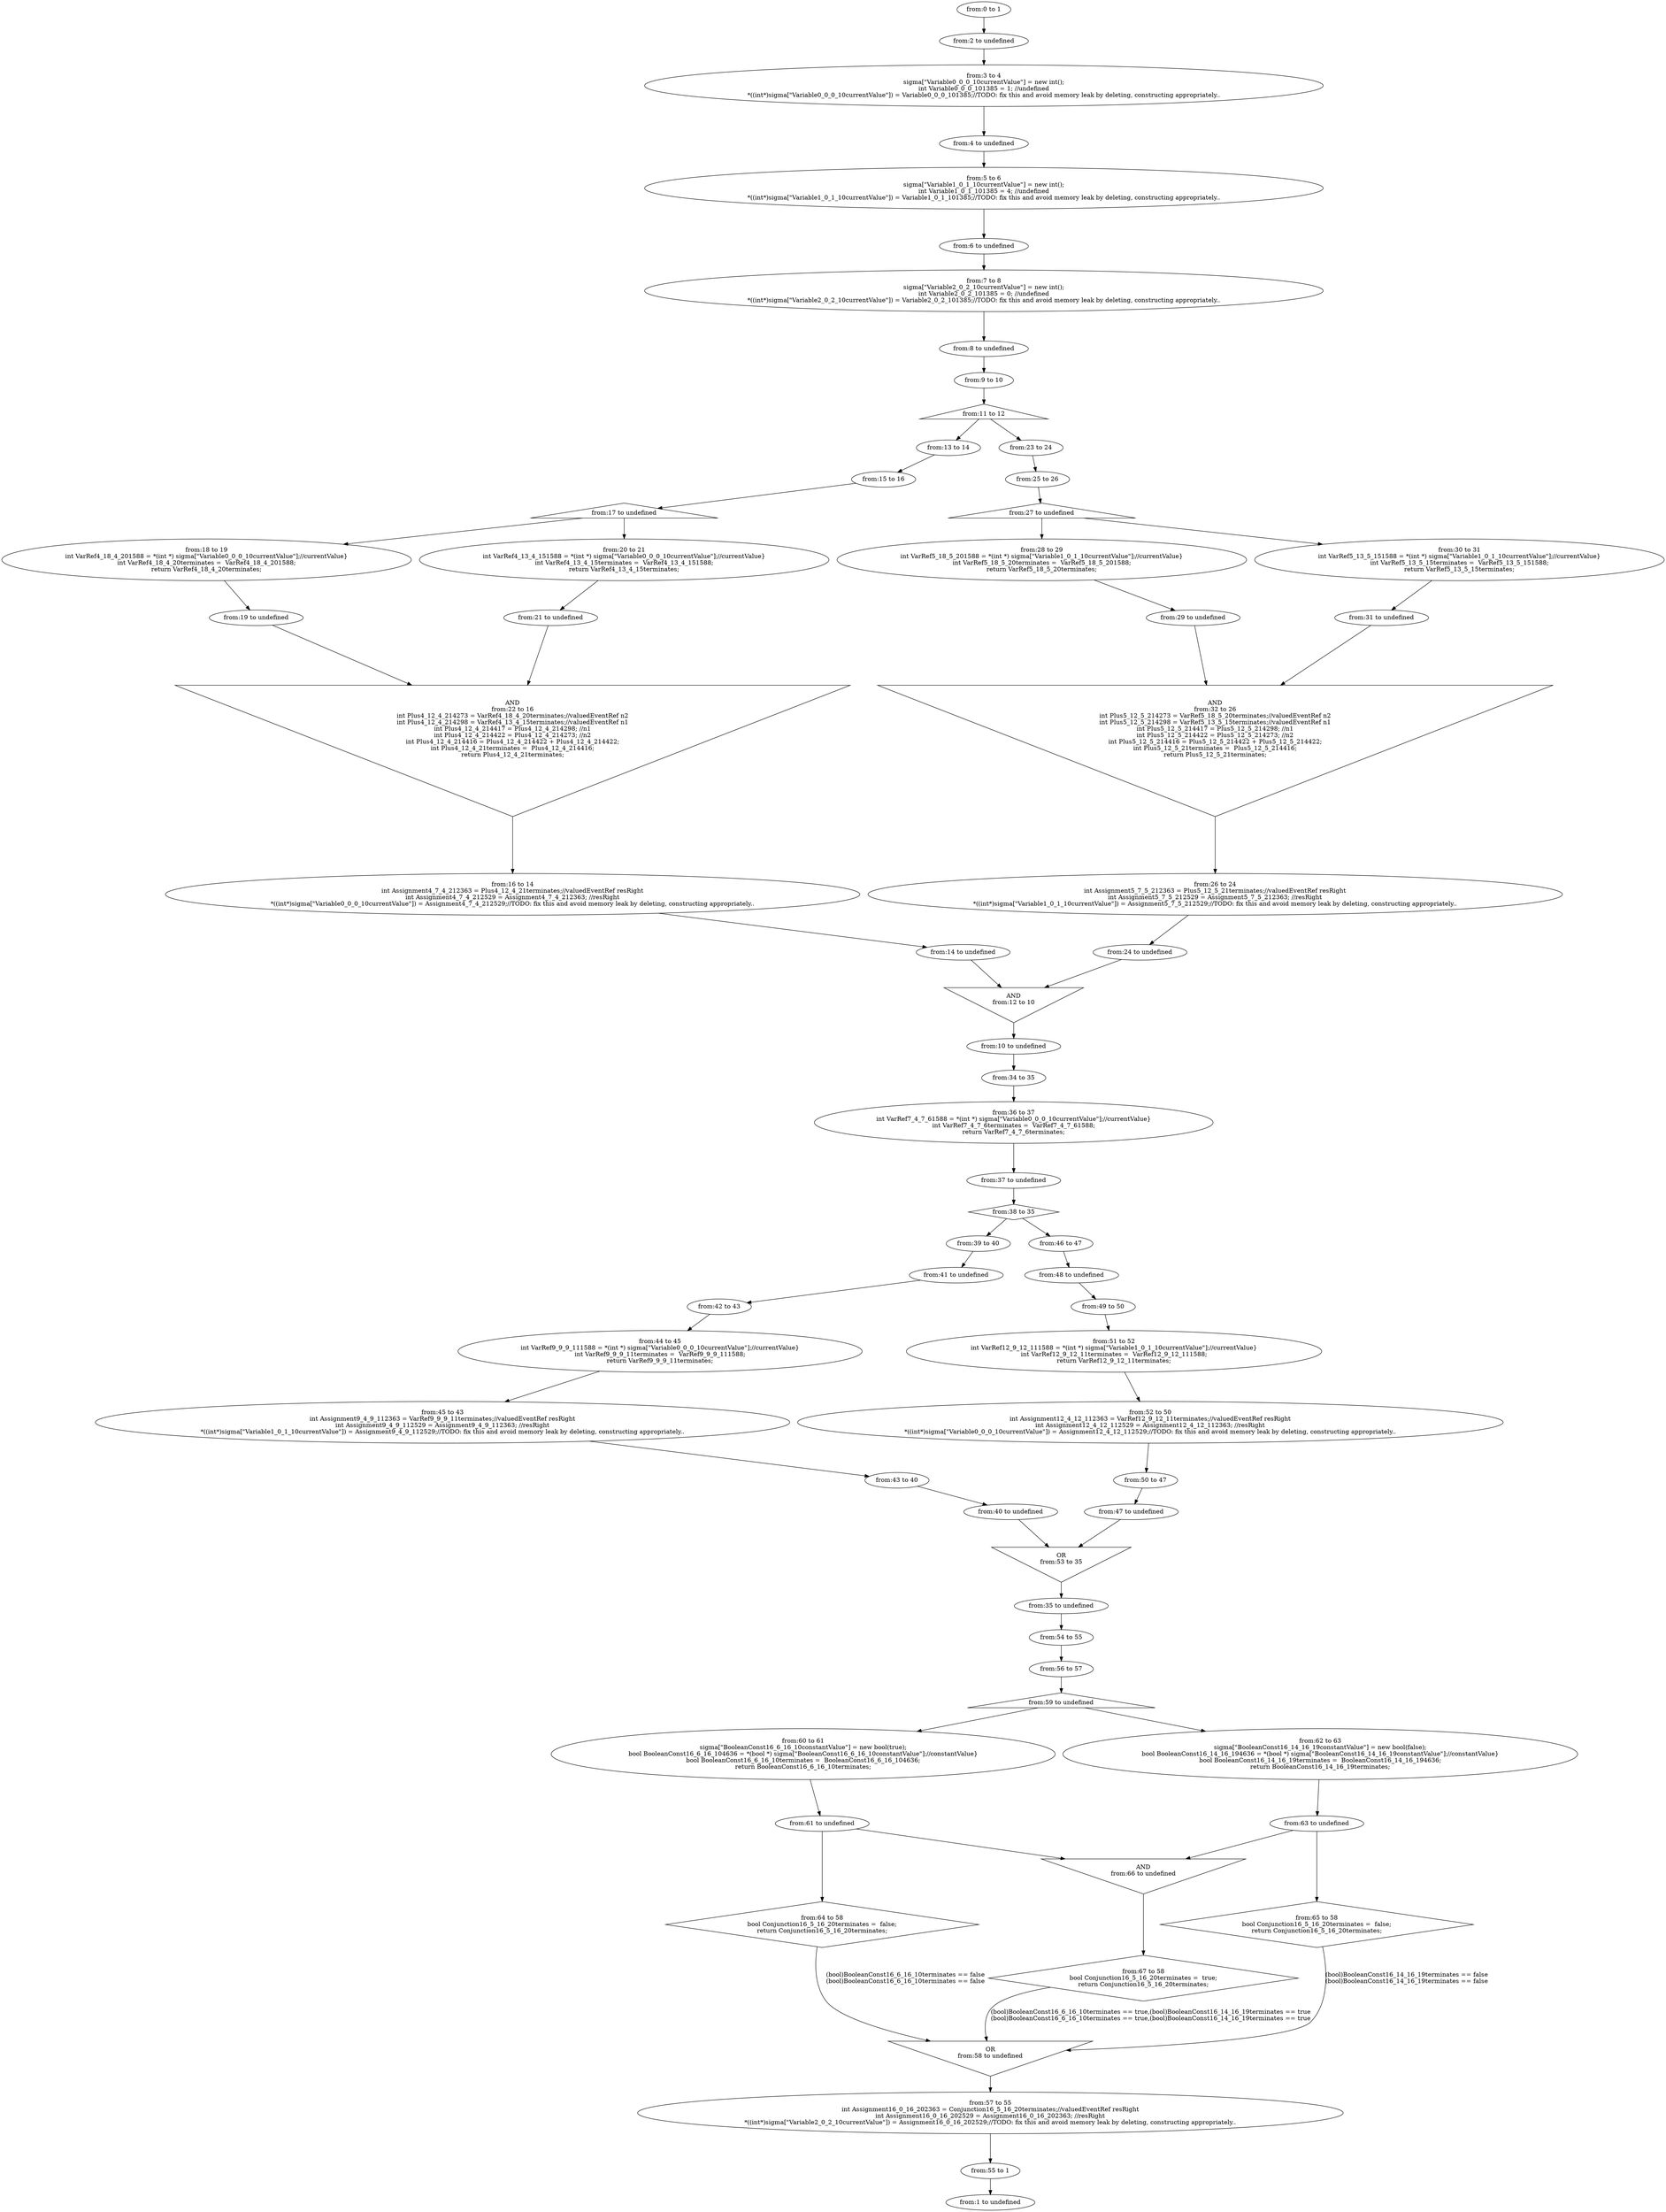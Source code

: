 digraph G {
  "0" [label="from:0 to 1
" shape="ellipse"];
  "1" [label="from:1 to undefined
" shape="ellipse"];
  "2" [label="from:2 to undefined
" shape="ellipse"];
  "3" [label="from:3 to 4
sigma[\"Variable0_0_0_10currentValue\"] = new int();
int Variable0_0_0_101385 = 1; //undefined
*((int*)sigma[\"Variable0_0_0_10currentValue\"]) = Variable0_0_0_101385;//TODO: fix this and avoid memory leak by deleting, constructing appropriately.." shape="ellipse"];
  "4" [label="from:4 to undefined
" shape="ellipse"];
  "5" [label="from:5 to 6
sigma[\"Variable1_0_1_10currentValue\"] = new int();
int Variable1_0_1_101385 = 4; //undefined
*((int*)sigma[\"Variable1_0_1_10currentValue\"]) = Variable1_0_1_101385;//TODO: fix this and avoid memory leak by deleting, constructing appropriately.." shape="ellipse"];
  "6" [label="from:6 to undefined
" shape="ellipse"];
  "7" [label="from:7 to 8
sigma[\"Variable2_0_2_10currentValue\"] = new int();
int Variable2_0_2_101385 = 0; //undefined
*((int*)sigma[\"Variable2_0_2_10currentValue\"]) = Variable2_0_2_101385;//TODO: fix this and avoid memory leak by deleting, constructing appropriately.." shape="ellipse"];
  "8" [label="from:8 to undefined
" shape="ellipse"];
  "9" [label="from:9 to 10
" shape="ellipse"];
  "10" [label="from:10 to undefined
" shape="ellipse"];
  "11" [label="from:11 to 12
" shape="triangle"];
  "12" [label="AND
from:12 to 10
" shape="invtriangle"];
  "13" [label="from:13 to 14
" shape="ellipse"];
  "14" [label="from:14 to undefined
" shape="ellipse"];
  "15" [label="from:15 to 16
" shape="ellipse"];
  "16" [label="from:16 to 14
int Assignment4_7_4_212363 = Plus4_12_4_21terminates;//valuedEventRef resRight
int Assignment4_7_4_212529 = Assignment4_7_4_212363; //resRight
*((int*)sigma[\"Variable0_0_0_10currentValue\"]) = Assignment4_7_4_212529;//TODO: fix this and avoid memory leak by deleting, constructing appropriately.." shape="ellipse"];
  "17" [label="from:17 to undefined
" shape="triangle"];
  "18" [label="from:18 to 19
int VarRef4_18_4_201588 = *(int *) sigma[\"Variable0_0_0_10currentValue\"];//currentValue}
int VarRef4_18_4_20terminates =  VarRef4_18_4_201588;
return VarRef4_18_4_20terminates;" shape="ellipse"];
  "19" [label="from:19 to undefined
" shape="ellipse"];
  "20" [label="from:20 to 21
int VarRef4_13_4_151588 = *(int *) sigma[\"Variable0_0_0_10currentValue\"];//currentValue}
int VarRef4_13_4_15terminates =  VarRef4_13_4_151588;
return VarRef4_13_4_15terminates;" shape="ellipse"];
  "21" [label="from:21 to undefined
" shape="ellipse"];
  "22" [label="AND
from:22 to 16
int Plus4_12_4_214273 = VarRef4_18_4_20terminates;//valuedEventRef n2
int Plus4_12_4_214298 = VarRef4_13_4_15terminates;//valuedEventRef n1
int Plus4_12_4_214417 = Plus4_12_4_214298; //n1
int Plus4_12_4_214422 = Plus4_12_4_214273; //n2
int Plus4_12_4_214416 = Plus4_12_4_214422 + Plus4_12_4_214422;
int Plus4_12_4_21terminates =  Plus4_12_4_214416;
return Plus4_12_4_21terminates;" shape="invtriangle"];
  "23" [label="from:23 to 24
" shape="ellipse"];
  "24" [label="from:24 to undefined
" shape="ellipse"];
  "25" [label="from:25 to 26
" shape="ellipse"];
  "26" [label="from:26 to 24
int Assignment5_7_5_212363 = Plus5_12_5_21terminates;//valuedEventRef resRight
int Assignment5_7_5_212529 = Assignment5_7_5_212363; //resRight
*((int*)sigma[\"Variable1_0_1_10currentValue\"]) = Assignment5_7_5_212529;//TODO: fix this and avoid memory leak by deleting, constructing appropriately.." shape="ellipse"];
  "27" [label="from:27 to undefined
" shape="triangle"];
  "28" [label="from:28 to 29
int VarRef5_18_5_201588 = *(int *) sigma[\"Variable1_0_1_10currentValue\"];//currentValue}
int VarRef5_18_5_20terminates =  VarRef5_18_5_201588;
return VarRef5_18_5_20terminates;" shape="ellipse"];
  "29" [label="from:29 to undefined
" shape="ellipse"];
  "30" [label="from:30 to 31
int VarRef5_13_5_151588 = *(int *) sigma[\"Variable1_0_1_10currentValue\"];//currentValue}
int VarRef5_13_5_15terminates =  VarRef5_13_5_151588;
return VarRef5_13_5_15terminates;" shape="ellipse"];
  "31" [label="from:31 to undefined
" shape="ellipse"];
  "32" [label="AND
from:32 to 26
int Plus5_12_5_214273 = VarRef5_18_5_20terminates;//valuedEventRef n2
int Plus5_12_5_214298 = VarRef5_13_5_15terminates;//valuedEventRef n1
int Plus5_12_5_214417 = Plus5_12_5_214298; //n1
int Plus5_12_5_214422 = Plus5_12_5_214273; //n2
int Plus5_12_5_214416 = Plus5_12_5_214422 + Plus5_12_5_214422;
int Plus5_12_5_21terminates =  Plus5_12_5_214416;
return Plus5_12_5_21terminates;" shape="invtriangle"];
  "34" [label="from:34 to 35
" shape="ellipse"];
  "35" [label="from:35 to undefined
" shape="ellipse"];
  "36" [label="from:36 to 37
int VarRef7_4_7_61588 = *(int *) sigma[\"Variable0_0_0_10currentValue\"];//currentValue}
int VarRef7_4_7_6terminates =  VarRef7_4_7_61588;
return VarRef7_4_7_6terminates;" shape="ellipse"];
  "37" [label="from:37 to undefined
" shape="ellipse"];
  "38" [label="from:38 to 35
" shape="diamond"];
  "39" [label="from:39 to 40
" shape="ellipse"];
  "40" [label="from:40 to undefined
" shape="ellipse"];
  "41" [label="from:41 to undefined
" shape="ellipse"];
  "42" [label="from:42 to 43
" shape="ellipse"];
  "43" [label="from:43 to 40
" shape="ellipse"];
  "44" [label="from:44 to 45
int VarRef9_9_9_111588 = *(int *) sigma[\"Variable0_0_0_10currentValue\"];//currentValue}
int VarRef9_9_9_11terminates =  VarRef9_9_9_111588;
return VarRef9_9_9_11terminates;" shape="ellipse"];
  "45" [label="from:45 to 43
int Assignment9_4_9_112363 = VarRef9_9_9_11terminates;//valuedEventRef resRight
int Assignment9_4_9_112529 = Assignment9_4_9_112363; //resRight
*((int*)sigma[\"Variable1_0_1_10currentValue\"]) = Assignment9_4_9_112529;//TODO: fix this and avoid memory leak by deleting, constructing appropriately.." shape="ellipse"];
  "46" [label="from:46 to 47
" shape="ellipse"];
  "47" [label="from:47 to undefined
" shape="ellipse"];
  "48" [label="from:48 to undefined
" shape="ellipse"];
  "49" [label="from:49 to 50
" shape="ellipse"];
  "50" [label="from:50 to 47
" shape="ellipse"];
  "51" [label="from:51 to 52
int VarRef12_9_12_111588 = *(int *) sigma[\"Variable1_0_1_10currentValue\"];//currentValue}
int VarRef12_9_12_11terminates =  VarRef12_9_12_111588;
return VarRef12_9_12_11terminates;" shape="ellipse"];
  "52" [label="from:52 to 50
int Assignment12_4_12_112363 = VarRef12_9_12_11terminates;//valuedEventRef resRight
int Assignment12_4_12_112529 = Assignment12_4_12_112363; //resRight
*((int*)sigma[\"Variable0_0_0_10currentValue\"]) = Assignment12_4_12_112529;//TODO: fix this and avoid memory leak by deleting, constructing appropriately.." shape="ellipse"];
  "53" [label="OR
from:53 to 35
" shape="invtriangle"];
  "54" [label="from:54 to 55
" shape="ellipse"];
  "55" [label="from:55 to 1
" shape="ellipse"];
  "56" [label="from:56 to 57
" shape="ellipse"];
  "57" [label="from:57 to 55
int Assignment16_0_16_202363 = Conjunction16_5_16_20terminates;//valuedEventRef resRight
int Assignment16_0_16_202529 = Assignment16_0_16_202363; //resRight
*((int*)sigma[\"Variable2_0_2_10currentValue\"]) = Assignment16_0_16_202529;//TODO: fix this and avoid memory leak by deleting, constructing appropriately.." shape="ellipse"];
  "58" [label="OR
from:58 to undefined
" shape="invtriangle"];
  "59" [label="from:59 to undefined
" shape="triangle"];
  "60" [label="from:60 to 61
sigma[\"BooleanConst16_6_16_10constantValue\"] = new bool(true);
bool BooleanConst16_6_16_104636 = *(bool *) sigma[\"BooleanConst16_6_16_10constantValue\"];//constantValue}
bool BooleanConst16_6_16_10terminates =  BooleanConst16_6_16_104636;
return BooleanConst16_6_16_10terminates;" shape="ellipse"];
  "61" [label="from:61 to undefined
" shape="ellipse"];
  "62" [label="from:62 to 63
sigma[\"BooleanConst16_14_16_19constantValue\"] = new bool(false);
bool BooleanConst16_14_16_194636 = *(bool *) sigma[\"BooleanConst16_14_16_19constantValue\"];//constantValue}
bool BooleanConst16_14_16_19terminates =  BooleanConst16_14_16_194636;
return BooleanConst16_14_16_19terminates;" shape="ellipse"];
  "63" [label="from:63 to undefined
" shape="ellipse"];
  "64" [label="from:64 to 58
bool Conjunction16_5_16_20terminates =  false;
return Conjunction16_5_16_20terminates;" shape="diamond"];
  "65" [label="from:65 to 58
bool Conjunction16_5_16_20terminates =  false;
return Conjunction16_5_16_20terminates;" shape="diamond"];
  "66" [label="AND
from:66 to undefined
" shape="invtriangle"];
  "67" [label="from:67 to 58
bool Conjunction16_5_16_20terminates =  true;
return Conjunction16_5_16_20terminates;" shape="diamond"];
  "0" -> "2" [label=""];
  "3" -> "4" [label="

"];
  "2" -> "3" [label=""];
  "5" -> "6" [label="

"];
  "4" -> "5" [label=""];
  "7" -> "8" [label="

"];
  "6" -> "7" [label=""];
  "9" -> "11" [label=""];
  "15" -> "17" [label=""];
  "18" -> "19" [label="

"];
  "17" -> "18" [label=""];
  "20" -> "21" [label="

"];
  "17" -> "20" [label=""];
  "19" -> "22" [label=""];
  "21" -> "22" [label=""];
  "22" -> "16" [label="





"];
  "13" -> "15" [label=""];
  "16" -> "14" [label="

"];
  "11" -> "13" [label=""];
  "14" -> "12" [label=""];
  "25" -> "27" [label=""];
  "28" -> "29" [label="

"];
  "27" -> "28" [label=""];
  "30" -> "31" [label="

"];
  "27" -> "30" [label=""];
  "29" -> "32" [label=""];
  "31" -> "32" [label=""];
  "32" -> "26" [label="





"];
  "23" -> "25" [label=""];
  "26" -> "24" [label="

"];
  "11" -> "23" [label=""];
  "24" -> "12" [label=""];
  "12" -> "10" [label=""];
  "8" -> "9" [label=""];
  "36" -> "37" [label="

"];
  "34" -> "36" [label=""];
  "37" -> "38" [label=""];
  "39" -> "41" [label=""];
  "44" -> "45" [label="

"];
  "42" -> "44" [label=""];
  "45" -> "43" [label="

"];
  "41" -> "42" [label=""];
  "43" -> "40" [label=""];
  "38" -> "39" [label=""];
  "46" -> "48" [label=""];
  "51" -> "52" [label="

"];
  "49" -> "51" [label=""];
  "52" -> "50" [label="

"];
  "48" -> "49" [label=""];
  "50" -> "47" [label=""];
  "38" -> "46" [label=""];
  "47" -> "53" [label=""];
  "40" -> "53" [label=""];
  "53" -> "35" [label=""];
  "10" -> "34" [label=""];
  "58" -> "57" [label=""];
  "56" -> "59" [label=""];
  "60" -> "61" [label="


"];
  "59" -> "60" [label=""];
  "62" -> "63" [label="


"];
  "59" -> "62" [label=""];
  "61" -> "64" [label=""];
  "64" -> "58" [label="(bool)BooleanConst16_6_16_10terminates == false
(bool)BooleanConst16_6_16_10terminates == false"];
  "63" -> "65" [label=""];
  "65" -> "58" [label="(bool)BooleanConst16_14_16_19terminates == false
(bool)BooleanConst16_14_16_19terminates == false"];
  "61" -> "66" [label=""];
  "63" -> "66" [label=""];
  "66" -> "67" [label=""];
  "67" -> "58" [label="(bool)BooleanConst16_6_16_10terminates == true,(bool)BooleanConst16_14_16_19terminates == true
(bool)BooleanConst16_6_16_10terminates == true,(bool)BooleanConst16_14_16_19terminates == true"];
  "54" -> "56" [label=""];
  "57" -> "55" [label="

"];
  "35" -> "54" [label=""];
  "55" -> "1" [label=""];
}